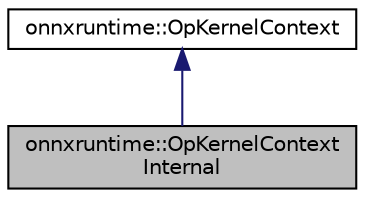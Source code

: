 digraph "onnxruntime::OpKernelContextInternal"
{
  edge [fontname="Helvetica",fontsize="10",labelfontname="Helvetica",labelfontsize="10"];
  node [fontname="Helvetica",fontsize="10",shape=record];
  Node2 [label="onnxruntime::OpKernelContext\lInternal",height=0.2,width=0.4,color="black", fillcolor="grey75", style="filled", fontcolor="black"];
  Node3 -> Node2 [dir="back",color="midnightblue",fontsize="10",style="solid",fontname="Helvetica"];
  Node3 [label="onnxruntime::OpKernelContext",height=0.2,width=0.4,color="black", fillcolor="white", style="filled",URL="$classonnxruntime_1_1OpKernelContext.html"];
}
